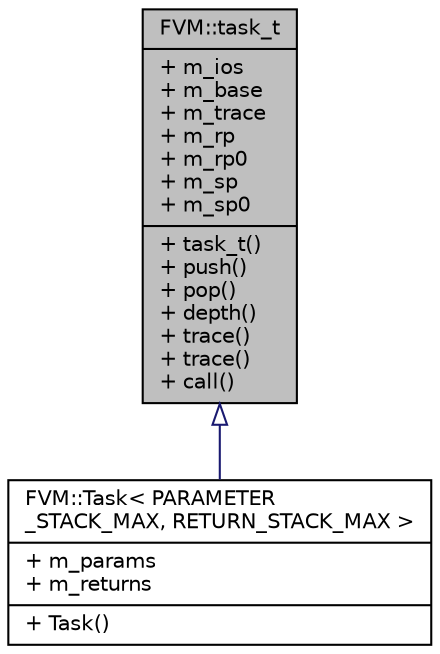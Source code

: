 digraph "FVM::task_t"
{
  edge [fontname="Helvetica",fontsize="10",labelfontname="Helvetica",labelfontsize="10"];
  node [fontname="Helvetica",fontsize="10",shape=record];
  Node1 [label="{FVM::task_t\n|+ m_ios\l+ m_base\l+ m_trace\l+ m_rp\l+ m_rp0\l+ m_sp\l+ m_sp0\l|+ task_t()\l+ push()\l+ pop()\l+ depth()\l+ trace()\l+ trace()\l+ call()\l}",height=0.2,width=0.4,color="black", fillcolor="grey75", style="filled", fontcolor="black"];
  Node1 -> Node2 [dir="back",color="midnightblue",fontsize="10",style="solid",arrowtail="onormal",fontname="Helvetica"];
  Node2 [label="{FVM::Task\< PARAMETER\l_STACK_MAX, RETURN_STACK_MAX \>\n|+ m_params\l+ m_returns\l|+ Task()\l}",height=0.2,width=0.4,color="black", fillcolor="white", style="filled",URL="$d1/da2/structFVM_1_1Task.html"];
}
